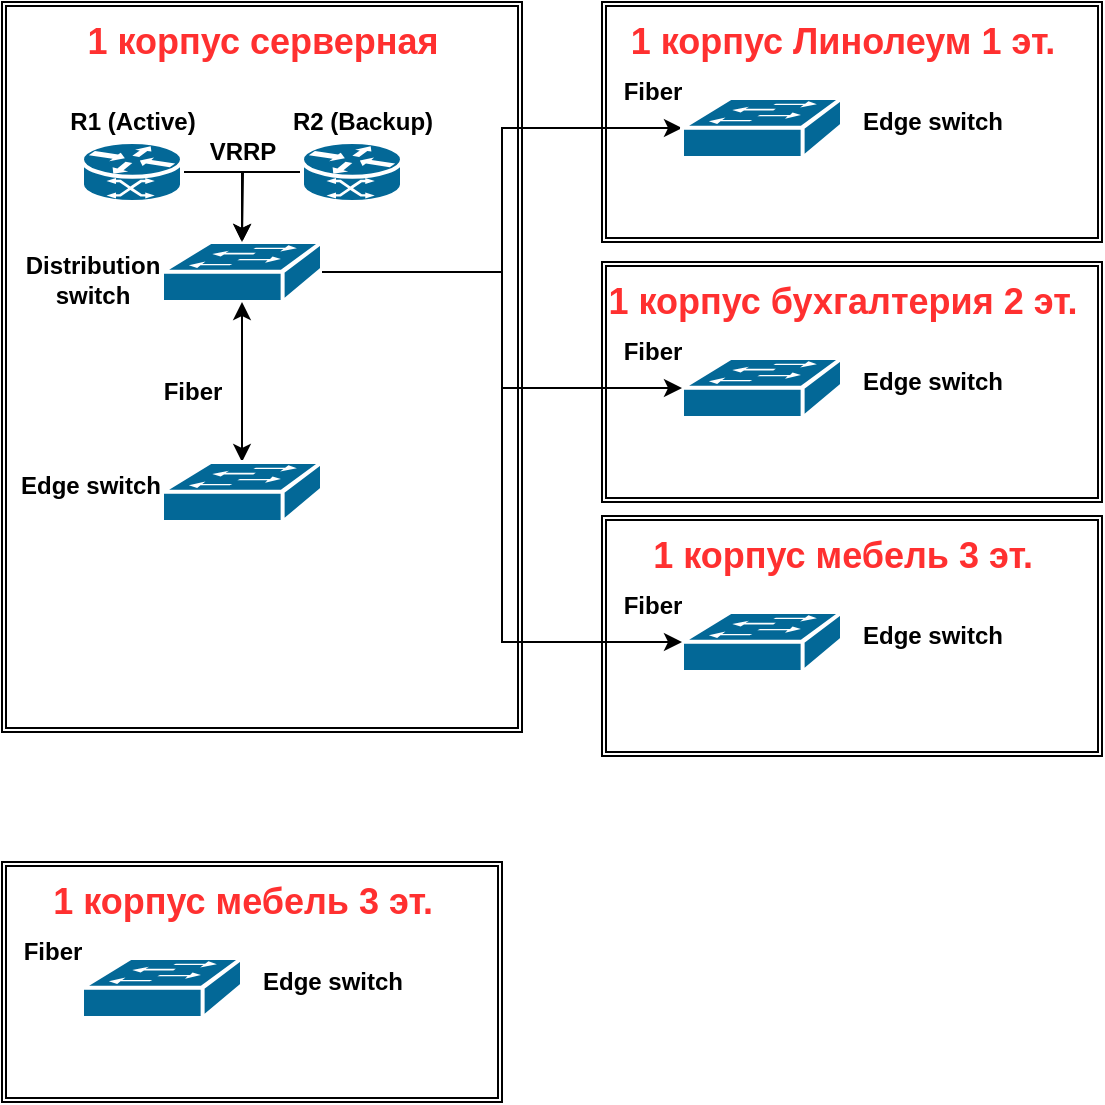 <mxfile version="20.2.3" type="github">
  <diagram name="Page-1" id="c37626ed-c26b-45fb-9056-f9ebc6bb27b6">
    <mxGraphModel dx="1053" dy="567" grid="1" gridSize="10" guides="1" tooltips="1" connect="1" arrows="1" fold="1" page="1" pageScale="1" pageWidth="1100" pageHeight="850" background="none" math="0" shadow="0">
      <root>
        <mxCell id="0" />
        <mxCell id="1" parent="0" />
        <mxCell id="KIzsfpDqFRgekeS_5HiJ-21" value="" style="shape=ext;double=1;rounded=0;whiteSpace=wrap;html=1;" vertex="1" parent="1">
          <mxGeometry x="380" y="60" width="250" height="120" as="geometry" />
        </mxCell>
        <mxCell id="KIzsfpDqFRgekeS_5HiJ-6" value="" style="shape=ext;double=1;rounded=0;whiteSpace=wrap;html=1;" vertex="1" parent="1">
          <mxGeometry x="80" y="60" width="260" height="365" as="geometry" />
        </mxCell>
        <mxCell id="KIzsfpDqFRgekeS_5HiJ-14" style="edgeStyle=orthogonalEdgeStyle;rounded=0;orthogonalLoop=1;jettySize=auto;html=1;" edge="1" parent="1" source="KIzsfpDqFRgekeS_5HiJ-2">
          <mxGeometry relative="1" as="geometry">
            <mxPoint x="200" y="180" as="targetPoint" />
          </mxGeometry>
        </mxCell>
        <mxCell id="KIzsfpDqFRgekeS_5HiJ-2" value="" style="shape=mxgraph.cisco.routers.atm_router;sketch=0;html=1;pointerEvents=1;dashed=0;fillColor=#036897;strokeColor=#ffffff;strokeWidth=2;verticalLabelPosition=bottom;verticalAlign=top;align=center;outlineConnect=0;" vertex="1" parent="1">
          <mxGeometry x="120" y="130" width="50" height="30" as="geometry" />
        </mxCell>
        <mxCell id="KIzsfpDqFRgekeS_5HiJ-12" value="" style="edgeStyle=orthogonalEdgeStyle;rounded=0;orthogonalLoop=1;jettySize=auto;html=1;" edge="1" parent="1" source="KIzsfpDqFRgekeS_5HiJ-4" target="KIzsfpDqFRgekeS_5HiJ-7">
          <mxGeometry relative="1" as="geometry" />
        </mxCell>
        <mxCell id="KIzsfpDqFRgekeS_5HiJ-37" style="edgeStyle=orthogonalEdgeStyle;rounded=0;orthogonalLoop=1;jettySize=auto;html=1;fontSize=18;fontColor=#FF3030;entryX=0;entryY=0.5;entryDx=0;entryDy=0;entryPerimeter=0;" edge="1" parent="1" source="KIzsfpDqFRgekeS_5HiJ-4" target="KIzsfpDqFRgekeS_5HiJ-29">
          <mxGeometry relative="1" as="geometry" />
        </mxCell>
        <mxCell id="KIzsfpDqFRgekeS_5HiJ-4" value="" style="shape=mxgraph.cisco.switches.workgroup_switch;sketch=0;html=1;pointerEvents=1;dashed=0;fillColor=#036897;strokeColor=#ffffff;strokeWidth=2;verticalLabelPosition=bottom;verticalAlign=top;align=center;outlineConnect=0;" vertex="1" parent="1">
          <mxGeometry x="160" y="180" width="80" height="30" as="geometry" />
        </mxCell>
        <mxCell id="KIzsfpDqFRgekeS_5HiJ-13" style="edgeStyle=orthogonalEdgeStyle;rounded=0;orthogonalLoop=1;jettySize=auto;html=1;exitX=0;exitY=0.5;exitDx=0;exitDy=0;exitPerimeter=0;" edge="1" parent="1" source="KIzsfpDqFRgekeS_5HiJ-5" target="KIzsfpDqFRgekeS_5HiJ-4">
          <mxGeometry relative="1" as="geometry" />
        </mxCell>
        <mxCell id="KIzsfpDqFRgekeS_5HiJ-5" value="" style="shape=mxgraph.cisco.routers.atm_router;sketch=0;html=1;pointerEvents=1;dashed=0;fillColor=#036897;strokeColor=#ffffff;strokeWidth=2;verticalLabelPosition=bottom;verticalAlign=top;align=center;outlineConnect=0;" vertex="1" parent="1">
          <mxGeometry x="230" y="130" width="50" height="30" as="geometry" />
        </mxCell>
        <mxCell id="KIzsfpDqFRgekeS_5HiJ-8" style="edgeStyle=orthogonalEdgeStyle;rounded=0;orthogonalLoop=1;jettySize=auto;html=1;" edge="1" parent="1" source="KIzsfpDqFRgekeS_5HiJ-7" target="KIzsfpDqFRgekeS_5HiJ-4">
          <mxGeometry relative="1" as="geometry" />
        </mxCell>
        <mxCell id="KIzsfpDqFRgekeS_5HiJ-7" value="" style="shape=mxgraph.cisco.switches.workgroup_switch;sketch=0;html=1;pointerEvents=1;dashed=0;fillColor=#036897;strokeColor=#ffffff;strokeWidth=2;verticalLabelPosition=bottom;verticalAlign=top;align=center;outlineConnect=0;points=[[0,0.5,0,0,0],[0,0.97,0,0,0],[0.16,0.23,0,0,0],[0.5,0,0,0,0],[0.5,0.97,0,0,0],[0.88,0.73,0,0,0],[0.97,0.5,0,0,0],[1,0,0,0,0]];" vertex="1" parent="1">
          <mxGeometry x="160" y="290" width="80" height="30" as="geometry" />
        </mxCell>
        <mxCell id="KIzsfpDqFRgekeS_5HiJ-15" value="1 корпус серверная" style="text;html=1;resizable=0;autosize=1;align=center;verticalAlign=middle;points=[];fillColor=none;strokeColor=none;rounded=0;fontColor=#FF3030;fontStyle=1;fontSize=18;" vertex="1" parent="1">
          <mxGeometry x="120" y="60" width="180" height="40" as="geometry" />
        </mxCell>
        <mxCell id="KIzsfpDqFRgekeS_5HiJ-16" value="&lt;b&gt;VRRP&lt;/b&gt;" style="text;html=1;resizable=0;autosize=1;align=center;verticalAlign=middle;points=[];fillColor=none;strokeColor=none;rounded=0;" vertex="1" parent="1">
          <mxGeometry x="170" y="120" width="60" height="30" as="geometry" />
        </mxCell>
        <mxCell id="KIzsfpDqFRgekeS_5HiJ-17" value="&lt;b&gt;R2 (Backup)&lt;/b&gt;" style="text;html=1;resizable=0;autosize=1;align=center;verticalAlign=middle;points=[];fillColor=none;strokeColor=none;rounded=0;" vertex="1" parent="1">
          <mxGeometry x="215" y="105" width="90" height="30" as="geometry" />
        </mxCell>
        <mxCell id="KIzsfpDqFRgekeS_5HiJ-18" value="&lt;b&gt;R1 (Active)&lt;/b&gt;" style="text;html=1;resizable=0;autosize=1;align=center;verticalAlign=middle;points=[];fillColor=none;strokeColor=none;rounded=0;" vertex="1" parent="1">
          <mxGeometry x="100" y="105" width="90" height="30" as="geometry" />
        </mxCell>
        <mxCell id="KIzsfpDqFRgekeS_5HiJ-19" value="&lt;b&gt;Distribution&lt;br&gt;switch&lt;br&gt;&lt;/b&gt;" style="text;html=1;resizable=0;autosize=1;align=center;verticalAlign=middle;points=[];fillColor=none;strokeColor=none;rounded=0;" vertex="1" parent="1">
          <mxGeometry x="80" y="179" width="90" height="40" as="geometry" />
        </mxCell>
        <mxCell id="KIzsfpDqFRgekeS_5HiJ-20" value="&lt;b&gt;Edge switch&lt;br&gt;&lt;/b&gt;" style="text;html=1;resizable=0;autosize=1;align=center;verticalAlign=middle;points=[];fillColor=none;strokeColor=none;rounded=0;" vertex="1" parent="1">
          <mxGeometry x="79" y="287" width="90" height="30" as="geometry" />
        </mxCell>
        <mxCell id="KIzsfpDqFRgekeS_5HiJ-29" value="" style="shape=mxgraph.cisco.switches.workgroup_switch;sketch=0;html=1;pointerEvents=1;dashed=0;fillColor=#036897;strokeColor=#ffffff;strokeWidth=2;verticalLabelPosition=bottom;verticalAlign=top;align=center;outlineConnect=0;points=[[0,0.5,0,0,0],[0,0.97,0,0,0],[0.16,0.23,0,0,0],[0.5,0,0,0,0],[0.5,0.97,0,0,0],[0.88,0.73,0,0,0],[0.97,0.5,0,0,0],[1,0,0,0,0]];" vertex="1" parent="1">
          <mxGeometry x="420" y="108" width="80" height="30" as="geometry" />
        </mxCell>
        <mxCell id="KIzsfpDqFRgekeS_5HiJ-30" value="1 корпус Линолеум 1 эт." style="text;html=1;resizable=0;autosize=1;align=center;verticalAlign=middle;points=[];fillColor=none;strokeColor=none;rounded=0;fontColor=#FF3030;fontStyle=1;fontSize=18;" vertex="1" parent="1">
          <mxGeometry x="390" y="60" width="220" height="40" as="geometry" />
        </mxCell>
        <mxCell id="KIzsfpDqFRgekeS_5HiJ-35" value="&lt;b&gt;Edge switch&lt;br&gt;&lt;/b&gt;" style="text;html=1;resizable=0;autosize=1;align=center;verticalAlign=middle;points=[];fillColor=none;strokeColor=none;rounded=0;" vertex="1" parent="1">
          <mxGeometry x="500" y="105" width="90" height="30" as="geometry" />
        </mxCell>
        <mxCell id="KIzsfpDqFRgekeS_5HiJ-36" value="&lt;b&gt;Fiber&lt;br&gt;&lt;/b&gt;" style="text;html=1;resizable=0;autosize=1;align=center;verticalAlign=middle;points=[];fillColor=none;strokeColor=none;rounded=0;" vertex="1" parent="1">
          <mxGeometry x="150" y="240" width="50" height="30" as="geometry" />
        </mxCell>
        <mxCell id="KIzsfpDqFRgekeS_5HiJ-38" value="&lt;b&gt;Fiber&lt;br&gt;&lt;/b&gt;" style="text;html=1;resizable=0;autosize=1;align=center;verticalAlign=middle;points=[];fillColor=none;strokeColor=none;rounded=0;" vertex="1" parent="1">
          <mxGeometry x="380" y="90" width="50" height="30" as="geometry" />
        </mxCell>
        <mxCell id="KIzsfpDqFRgekeS_5HiJ-39" value="" style="shape=ext;double=1;rounded=0;whiteSpace=wrap;html=1;" vertex="1" parent="1">
          <mxGeometry x="380" y="190" width="250" height="120" as="geometry" />
        </mxCell>
        <mxCell id="KIzsfpDqFRgekeS_5HiJ-40" value="" style="shape=mxgraph.cisco.switches.workgroup_switch;sketch=0;html=1;pointerEvents=1;dashed=0;fillColor=#036897;strokeColor=#ffffff;strokeWidth=2;verticalLabelPosition=bottom;verticalAlign=top;align=center;outlineConnect=0;points=[[0,0.5,0,0,0],[0,0.97,0,0,0],[0.16,0.23,0,0,0],[0.5,0,0,0,0],[0.5,0.97,0,0,0],[0.88,0.73,0,0,0],[0.97,0.5,0,0,0],[1,0,0,0,0]];" vertex="1" parent="1">
          <mxGeometry x="420" y="238" width="80" height="30" as="geometry" />
        </mxCell>
        <mxCell id="KIzsfpDqFRgekeS_5HiJ-41" value="1 корпус бухгалтерия 2 эт." style="text;html=1;resizable=0;autosize=1;align=center;verticalAlign=middle;points=[];fillColor=none;strokeColor=none;rounded=0;fontColor=#FF3030;fontStyle=1;fontSize=18;" vertex="1" parent="1">
          <mxGeometry x="380" y="190" width="240" height="40" as="geometry" />
        </mxCell>
        <mxCell id="KIzsfpDqFRgekeS_5HiJ-42" value="&lt;b&gt;Edge switch&lt;br&gt;&lt;/b&gt;" style="text;html=1;resizable=0;autosize=1;align=center;verticalAlign=middle;points=[];fillColor=none;strokeColor=none;rounded=0;" vertex="1" parent="1">
          <mxGeometry x="500" y="235" width="90" height="30" as="geometry" />
        </mxCell>
        <mxCell id="KIzsfpDqFRgekeS_5HiJ-43" value="&lt;b&gt;Fiber&lt;br&gt;&lt;/b&gt;" style="text;html=1;resizable=0;autosize=1;align=center;verticalAlign=middle;points=[];fillColor=none;strokeColor=none;rounded=0;" vertex="1" parent="1">
          <mxGeometry x="380" y="220" width="50" height="30" as="geometry" />
        </mxCell>
        <mxCell id="KIzsfpDqFRgekeS_5HiJ-44" style="edgeStyle=orthogonalEdgeStyle;rounded=0;orthogonalLoop=1;jettySize=auto;html=1;entryX=0;entryY=0.5;entryDx=0;entryDy=0;entryPerimeter=0;fontSize=18;fontColor=#FF3030;" edge="1" parent="1" source="KIzsfpDqFRgekeS_5HiJ-4" target="KIzsfpDqFRgekeS_5HiJ-40">
          <mxGeometry relative="1" as="geometry" />
        </mxCell>
        <mxCell id="KIzsfpDqFRgekeS_5HiJ-45" value="" style="shape=ext;double=1;rounded=0;whiteSpace=wrap;html=1;" vertex="1" parent="1">
          <mxGeometry x="380" y="317" width="250" height="120" as="geometry" />
        </mxCell>
        <mxCell id="KIzsfpDqFRgekeS_5HiJ-46" value="" style="shape=mxgraph.cisco.switches.workgroup_switch;sketch=0;html=1;pointerEvents=1;dashed=0;fillColor=#036897;strokeColor=#ffffff;strokeWidth=2;verticalLabelPosition=bottom;verticalAlign=top;align=center;outlineConnect=0;points=[[0,0.5,0,0,0],[0,0.97,0,0,0],[0.16,0.23,0,0,0],[0.5,0,0,0,0],[0.5,0.97,0,0,0],[0.88,0.73,0,0,0],[0.97,0.5,0,0,0],[1,0,0,0,0]];" vertex="1" parent="1">
          <mxGeometry x="420" y="365" width="80" height="30" as="geometry" />
        </mxCell>
        <mxCell id="KIzsfpDqFRgekeS_5HiJ-47" value="1 корпус мебель 3 эт." style="text;html=1;resizable=0;autosize=1;align=center;verticalAlign=middle;points=[];fillColor=none;strokeColor=none;rounded=0;fontColor=#FF3030;fontStyle=1;fontSize=18;" vertex="1" parent="1">
          <mxGeometry x="400" y="317" width="200" height="40" as="geometry" />
        </mxCell>
        <mxCell id="KIzsfpDqFRgekeS_5HiJ-48" value="&lt;b&gt;Edge switch&lt;br&gt;&lt;/b&gt;" style="text;html=1;resizable=0;autosize=1;align=center;verticalAlign=middle;points=[];fillColor=none;strokeColor=none;rounded=0;" vertex="1" parent="1">
          <mxGeometry x="500" y="362" width="90" height="30" as="geometry" />
        </mxCell>
        <mxCell id="KIzsfpDqFRgekeS_5HiJ-49" value="&lt;b&gt;Fiber&lt;br&gt;&lt;/b&gt;" style="text;html=1;resizable=0;autosize=1;align=center;verticalAlign=middle;points=[];fillColor=none;strokeColor=none;rounded=0;" vertex="1" parent="1">
          <mxGeometry x="380" y="347" width="50" height="30" as="geometry" />
        </mxCell>
        <mxCell id="KIzsfpDqFRgekeS_5HiJ-50" style="edgeStyle=orthogonalEdgeStyle;rounded=0;orthogonalLoop=1;jettySize=auto;html=1;entryX=0;entryY=0.5;entryDx=0;entryDy=0;entryPerimeter=0;fontSize=18;fontColor=#FF3030;" edge="1" parent="1" source="KIzsfpDqFRgekeS_5HiJ-4" target="KIzsfpDqFRgekeS_5HiJ-46">
          <mxGeometry relative="1" as="geometry" />
        </mxCell>
        <mxCell id="KIzsfpDqFRgekeS_5HiJ-51" value="" style="shape=ext;double=1;rounded=0;whiteSpace=wrap;html=1;" vertex="1" parent="1">
          <mxGeometry x="80" y="490" width="250" height="120" as="geometry" />
        </mxCell>
        <mxCell id="KIzsfpDqFRgekeS_5HiJ-52" value="" style="shape=mxgraph.cisco.switches.workgroup_switch;sketch=0;html=1;pointerEvents=1;dashed=0;fillColor=#036897;strokeColor=#ffffff;strokeWidth=2;verticalLabelPosition=bottom;verticalAlign=top;align=center;outlineConnect=0;points=[[0,0.5,0,0,0],[0,0.97,0,0,0],[0.16,0.23,0,0,0],[0.5,0,0,0,0],[0.5,0.97,0,0,0],[0.88,0.73,0,0,0],[0.97,0.5,0,0,0],[1,0,0,0,0]];" vertex="1" parent="1">
          <mxGeometry x="120" y="538" width="80" height="30" as="geometry" />
        </mxCell>
        <mxCell id="KIzsfpDqFRgekeS_5HiJ-53" value="1 корпус мебель 3 эт." style="text;html=1;resizable=0;autosize=1;align=center;verticalAlign=middle;points=[];fillColor=none;strokeColor=none;rounded=0;fontColor=#FF3030;fontStyle=1;fontSize=18;" vertex="1" parent="1">
          <mxGeometry x="100" y="490" width="200" height="40" as="geometry" />
        </mxCell>
        <mxCell id="KIzsfpDqFRgekeS_5HiJ-54" value="&lt;b&gt;Edge switch&lt;br&gt;&lt;/b&gt;" style="text;html=1;resizable=0;autosize=1;align=center;verticalAlign=middle;points=[];fillColor=none;strokeColor=none;rounded=0;" vertex="1" parent="1">
          <mxGeometry x="200" y="535" width="90" height="30" as="geometry" />
        </mxCell>
        <mxCell id="KIzsfpDqFRgekeS_5HiJ-55" value="&lt;b&gt;Fiber&lt;br&gt;&lt;/b&gt;" style="text;html=1;resizable=0;autosize=1;align=center;verticalAlign=middle;points=[];fillColor=none;strokeColor=none;rounded=0;" vertex="1" parent="1">
          <mxGeometry x="80" y="520" width="50" height="30" as="geometry" />
        </mxCell>
      </root>
    </mxGraphModel>
  </diagram>
</mxfile>
